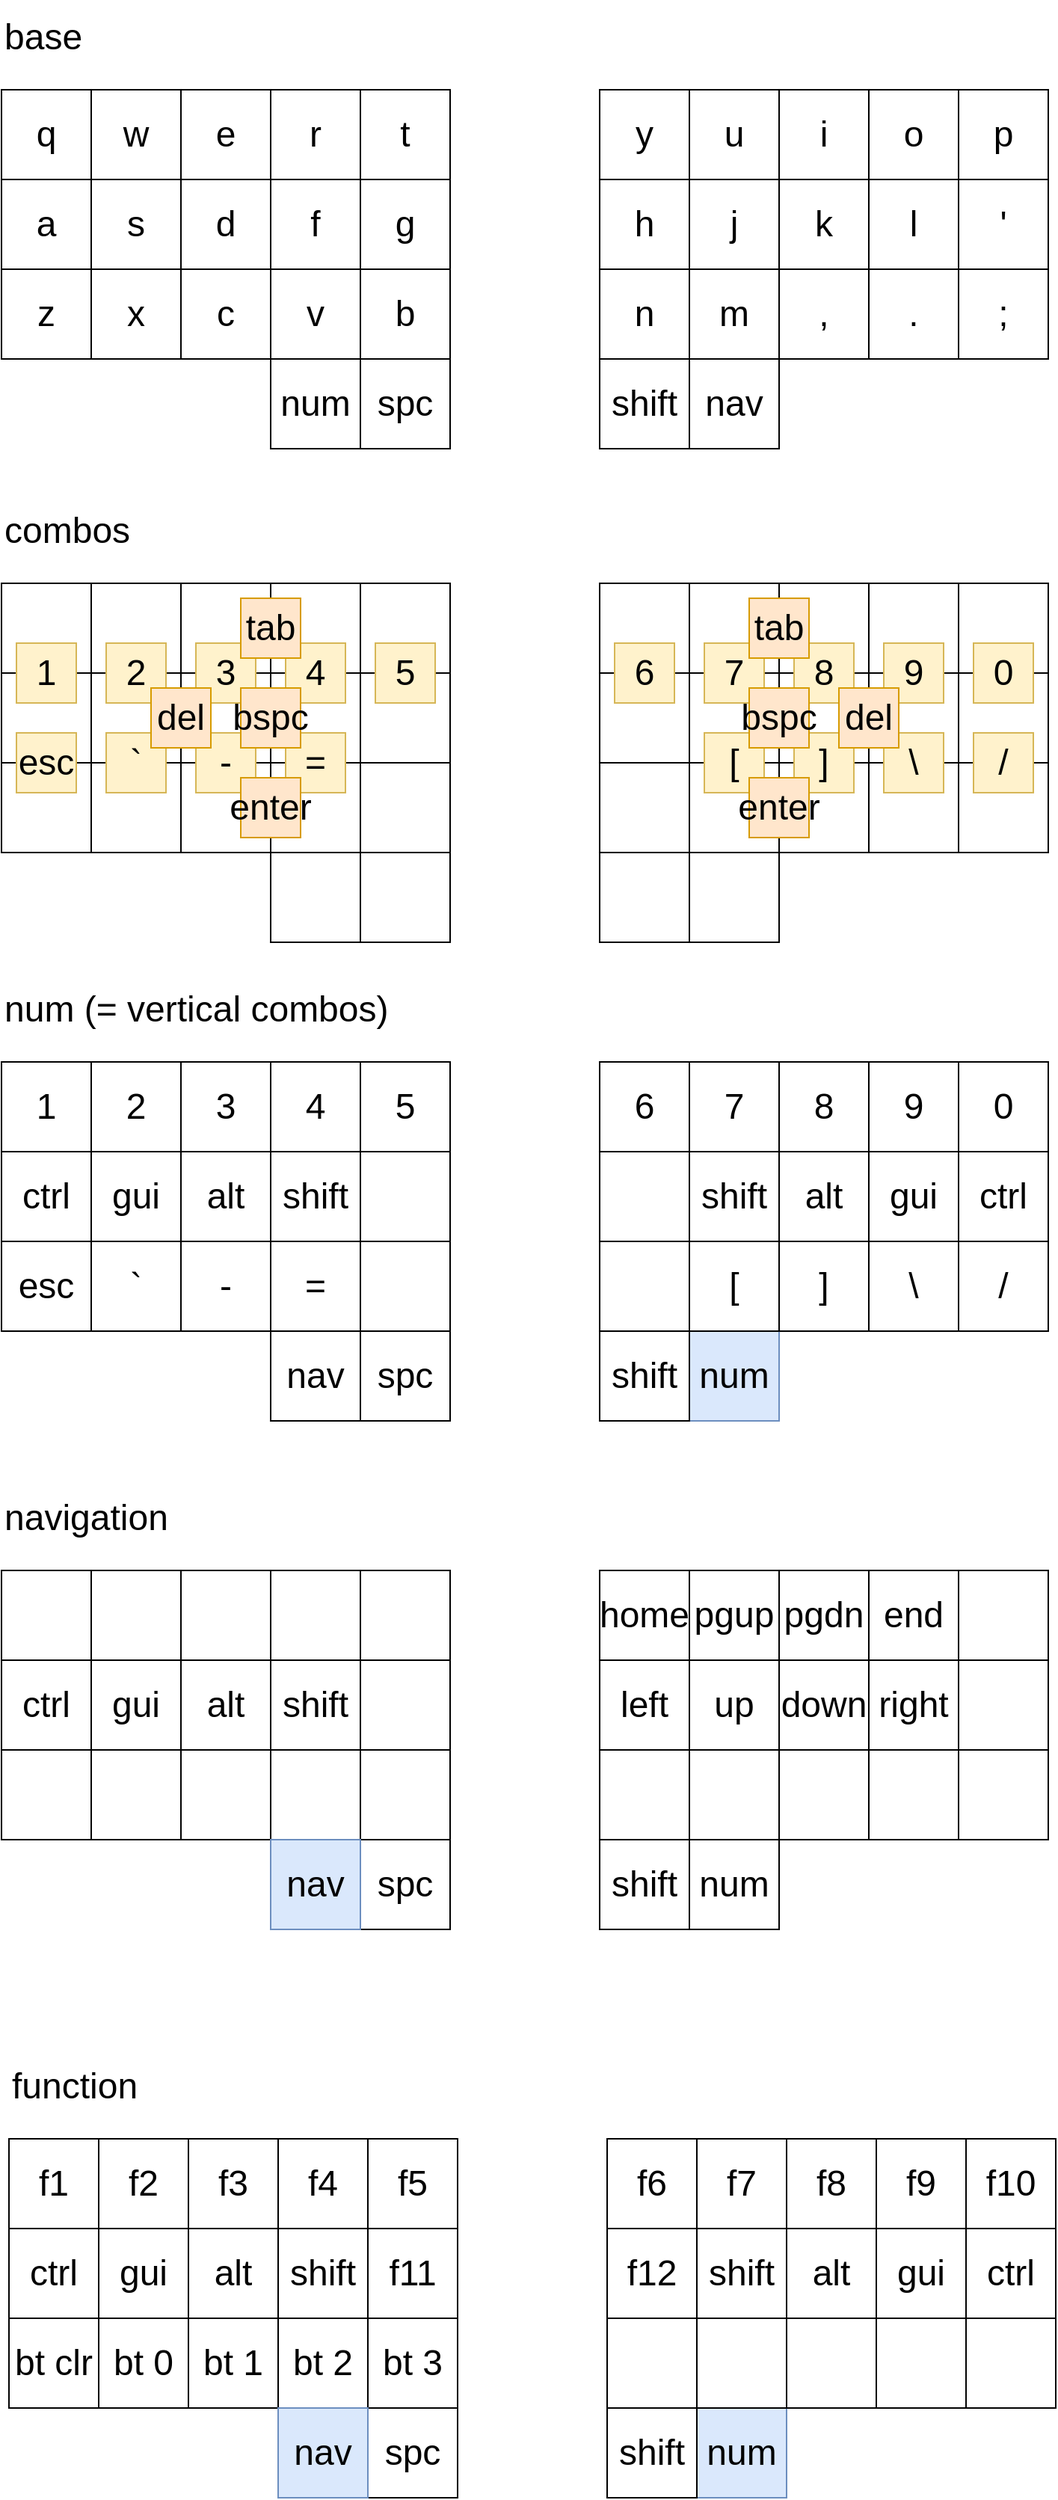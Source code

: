 <mxfile version="20.2.3" type="github">
  <diagram id="_lKv2DnUR_uHU-EhaWKQ" name="Page-1">
    <mxGraphModel dx="854" dy="809" grid="1" gridSize="10" guides="1" tooltips="1" connect="1" arrows="1" fold="1" page="1" pageScale="1" pageWidth="850" pageHeight="1100" math="0" shadow="0">
      <root>
        <mxCell id="0" />
        <mxCell id="1" parent="0" />
        <mxCell id="b76iKxbdRcVmEuxKpmtq-1" value="" style="whiteSpace=wrap;html=1;aspect=fixed;" vertex="1" parent="1">
          <mxGeometry x="70" y="540" width="60" height="60" as="geometry" />
        </mxCell>
        <mxCell id="b76iKxbdRcVmEuxKpmtq-2" value="" style="whiteSpace=wrap;html=1;aspect=fixed;" vertex="1" parent="1">
          <mxGeometry x="130" y="540" width="60" height="60" as="geometry" />
        </mxCell>
        <mxCell id="b76iKxbdRcVmEuxKpmtq-4" value="" style="whiteSpace=wrap;html=1;aspect=fixed;" vertex="1" parent="1">
          <mxGeometry x="190" y="540" width="60" height="60" as="geometry" />
        </mxCell>
        <mxCell id="b76iKxbdRcVmEuxKpmtq-5" value="" style="whiteSpace=wrap;html=1;aspect=fixed;" vertex="1" parent="1">
          <mxGeometry x="250" y="540" width="60" height="60" as="geometry" />
        </mxCell>
        <mxCell id="b76iKxbdRcVmEuxKpmtq-8" value="" style="whiteSpace=wrap;html=1;aspect=fixed;" vertex="1" parent="1">
          <mxGeometry x="70" y="600" width="60" height="60" as="geometry" />
        </mxCell>
        <mxCell id="b76iKxbdRcVmEuxKpmtq-9" value="" style="whiteSpace=wrap;html=1;aspect=fixed;" vertex="1" parent="1">
          <mxGeometry x="130" y="600" width="60" height="60" as="geometry" />
        </mxCell>
        <mxCell id="b76iKxbdRcVmEuxKpmtq-10" value="" style="whiteSpace=wrap;html=1;aspect=fixed;" vertex="1" parent="1">
          <mxGeometry x="190" y="600" width="60" height="60" as="geometry" />
        </mxCell>
        <mxCell id="b76iKxbdRcVmEuxKpmtq-11" value="" style="whiteSpace=wrap;html=1;aspect=fixed;" vertex="1" parent="1">
          <mxGeometry x="250" y="600" width="60" height="60" as="geometry" />
        </mxCell>
        <mxCell id="b76iKxbdRcVmEuxKpmtq-12" value="" style="whiteSpace=wrap;html=1;aspect=fixed;" vertex="1" parent="1">
          <mxGeometry x="70" y="660" width="60" height="60" as="geometry" />
        </mxCell>
        <mxCell id="b76iKxbdRcVmEuxKpmtq-13" value="" style="whiteSpace=wrap;html=1;aspect=fixed;" vertex="1" parent="1">
          <mxGeometry x="130" y="660" width="60" height="60" as="geometry" />
        </mxCell>
        <mxCell id="b76iKxbdRcVmEuxKpmtq-14" value="" style="whiteSpace=wrap;html=1;aspect=fixed;" vertex="1" parent="1">
          <mxGeometry x="190" y="660" width="60" height="60" as="geometry" />
        </mxCell>
        <mxCell id="b76iKxbdRcVmEuxKpmtq-15" value="" style="whiteSpace=wrap;html=1;aspect=fixed;" vertex="1" parent="1">
          <mxGeometry x="250" y="660" width="60" height="60" as="geometry" />
        </mxCell>
        <mxCell id="b76iKxbdRcVmEuxKpmtq-16" value="" style="whiteSpace=wrap;html=1;aspect=fixed;" vertex="1" parent="1">
          <mxGeometry x="310" y="540" width="60" height="60" as="geometry" />
        </mxCell>
        <mxCell id="b76iKxbdRcVmEuxKpmtq-17" value="" style="whiteSpace=wrap;html=1;aspect=fixed;" vertex="1" parent="1">
          <mxGeometry x="310" y="600" width="60" height="60" as="geometry" />
        </mxCell>
        <mxCell id="b76iKxbdRcVmEuxKpmtq-18" value="" style="whiteSpace=wrap;html=1;aspect=fixed;" vertex="1" parent="1">
          <mxGeometry x="310" y="660" width="60" height="60" as="geometry" />
        </mxCell>
        <mxCell id="b76iKxbdRcVmEuxKpmtq-20" value="" style="whiteSpace=wrap;html=1;aspect=fixed;fontSize=24;" vertex="1" parent="1">
          <mxGeometry x="250" y="720" width="60" height="60" as="geometry" />
        </mxCell>
        <mxCell id="b76iKxbdRcVmEuxKpmtq-21" value="" style="whiteSpace=wrap;html=1;aspect=fixed;fontSize=24;" vertex="1" parent="1">
          <mxGeometry x="310" y="720" width="60" height="60" as="geometry" />
        </mxCell>
        <mxCell id="b76iKxbdRcVmEuxKpmtq-22" value="" style="whiteSpace=wrap;html=1;aspect=fixed;" vertex="1" parent="1">
          <mxGeometry x="470" y="540" width="60" height="60" as="geometry" />
        </mxCell>
        <mxCell id="b76iKxbdRcVmEuxKpmtq-23" value="" style="whiteSpace=wrap;html=1;aspect=fixed;" vertex="1" parent="1">
          <mxGeometry x="530" y="540" width="60" height="60" as="geometry" />
        </mxCell>
        <mxCell id="b76iKxbdRcVmEuxKpmtq-24" value="" style="whiteSpace=wrap;html=1;aspect=fixed;" vertex="1" parent="1">
          <mxGeometry x="590" y="540" width="60" height="60" as="geometry" />
        </mxCell>
        <mxCell id="b76iKxbdRcVmEuxKpmtq-25" value="" style="whiteSpace=wrap;html=1;aspect=fixed;" vertex="1" parent="1">
          <mxGeometry x="650" y="540" width="60" height="60" as="geometry" />
        </mxCell>
        <mxCell id="b76iKxbdRcVmEuxKpmtq-26" value="" style="whiteSpace=wrap;html=1;aspect=fixed;" vertex="1" parent="1">
          <mxGeometry x="470" y="600" width="60" height="60" as="geometry" />
        </mxCell>
        <mxCell id="b76iKxbdRcVmEuxKpmtq-27" value="" style="whiteSpace=wrap;html=1;aspect=fixed;" vertex="1" parent="1">
          <mxGeometry x="530" y="600" width="60" height="60" as="geometry" />
        </mxCell>
        <mxCell id="b76iKxbdRcVmEuxKpmtq-28" value="" style="whiteSpace=wrap;html=1;aspect=fixed;" vertex="1" parent="1">
          <mxGeometry x="590" y="600" width="60" height="60" as="geometry" />
        </mxCell>
        <mxCell id="b76iKxbdRcVmEuxKpmtq-29" value="" style="whiteSpace=wrap;html=1;aspect=fixed;" vertex="1" parent="1">
          <mxGeometry x="650" y="600" width="60" height="60" as="geometry" />
        </mxCell>
        <mxCell id="b76iKxbdRcVmEuxKpmtq-30" value="" style="whiteSpace=wrap;html=1;aspect=fixed;" vertex="1" parent="1">
          <mxGeometry x="470" y="660" width="60" height="60" as="geometry" />
        </mxCell>
        <mxCell id="b76iKxbdRcVmEuxKpmtq-31" value="" style="whiteSpace=wrap;html=1;aspect=fixed;" vertex="1" parent="1">
          <mxGeometry x="530" y="660" width="60" height="60" as="geometry" />
        </mxCell>
        <mxCell id="b76iKxbdRcVmEuxKpmtq-32" value="" style="whiteSpace=wrap;html=1;aspect=fixed;" vertex="1" parent="1">
          <mxGeometry x="590" y="660" width="60" height="60" as="geometry" />
        </mxCell>
        <mxCell id="b76iKxbdRcVmEuxKpmtq-33" value="" style="whiteSpace=wrap;html=1;aspect=fixed;" vertex="1" parent="1">
          <mxGeometry x="650" y="660" width="60" height="60" as="geometry" />
        </mxCell>
        <mxCell id="b76iKxbdRcVmEuxKpmtq-34" value="" style="whiteSpace=wrap;html=1;aspect=fixed;" vertex="1" parent="1">
          <mxGeometry x="710" y="540" width="60" height="60" as="geometry" />
        </mxCell>
        <mxCell id="b76iKxbdRcVmEuxKpmtq-35" value="" style="whiteSpace=wrap;html=1;aspect=fixed;" vertex="1" parent="1">
          <mxGeometry x="710" y="600" width="60" height="60" as="geometry" />
        </mxCell>
        <mxCell id="b76iKxbdRcVmEuxKpmtq-36" value="" style="whiteSpace=wrap;html=1;aspect=fixed;" vertex="1" parent="1">
          <mxGeometry x="710" y="660" width="60" height="60" as="geometry" />
        </mxCell>
        <mxCell id="b76iKxbdRcVmEuxKpmtq-37" value="" style="whiteSpace=wrap;html=1;aspect=fixed;fontSize=24;" vertex="1" parent="1">
          <mxGeometry x="470" y="720" width="60" height="60" as="geometry" />
        </mxCell>
        <mxCell id="b76iKxbdRcVmEuxKpmtq-38" value="" style="whiteSpace=wrap;html=1;aspect=fixed;fontSize=24;" vertex="1" parent="1">
          <mxGeometry x="530" y="720" width="60" height="60" as="geometry" />
        </mxCell>
        <mxCell id="b76iKxbdRcVmEuxKpmtq-41" value="combos" style="text;html=1;strokeColor=none;fillColor=none;align=left;verticalAlign=middle;whiteSpace=wrap;rounded=0;fontSize=24;" vertex="1" parent="1">
          <mxGeometry x="70" y="480" width="130" height="50" as="geometry" />
        </mxCell>
        <mxCell id="b76iKxbdRcVmEuxKpmtq-42" value="1" style="text;html=1;strokeColor=#d6b656;fillColor=#fff2cc;align=center;verticalAlign=middle;whiteSpace=wrap;rounded=0;fontSize=24;" vertex="1" parent="1">
          <mxGeometry x="80" y="580" width="40" height="40" as="geometry" />
        </mxCell>
        <mxCell id="b76iKxbdRcVmEuxKpmtq-43" value="2" style="text;html=1;strokeColor=#d6b656;fillColor=#fff2cc;align=center;verticalAlign=middle;whiteSpace=wrap;rounded=0;fontSize=24;" vertex="1" parent="1">
          <mxGeometry x="140" y="580" width="40" height="40" as="geometry" />
        </mxCell>
        <mxCell id="b76iKxbdRcVmEuxKpmtq-44" value="3" style="text;html=1;strokeColor=#d6b656;fillColor=#fff2cc;align=center;verticalAlign=middle;whiteSpace=wrap;rounded=0;fontSize=24;" vertex="1" parent="1">
          <mxGeometry x="200" y="580" width="40" height="40" as="geometry" />
        </mxCell>
        <mxCell id="b76iKxbdRcVmEuxKpmtq-45" value="4" style="text;html=1;strokeColor=#d6b656;fillColor=#fff2cc;align=center;verticalAlign=middle;whiteSpace=wrap;rounded=0;fontSize=24;" vertex="1" parent="1">
          <mxGeometry x="260" y="580" width="40" height="40" as="geometry" />
        </mxCell>
        <mxCell id="b76iKxbdRcVmEuxKpmtq-46" value="5" style="text;html=1;strokeColor=#d6b656;fillColor=#fff2cc;align=center;verticalAlign=middle;whiteSpace=wrap;rounded=0;fontSize=24;" vertex="1" parent="1">
          <mxGeometry x="320" y="580" width="40" height="40" as="geometry" />
        </mxCell>
        <mxCell id="b76iKxbdRcVmEuxKpmtq-47" value="6" style="text;html=1;strokeColor=#d6b656;fillColor=#fff2cc;align=center;verticalAlign=middle;whiteSpace=wrap;rounded=0;fontSize=24;" vertex="1" parent="1">
          <mxGeometry x="480" y="580" width="40" height="40" as="geometry" />
        </mxCell>
        <mxCell id="b76iKxbdRcVmEuxKpmtq-48" value="7" style="text;html=1;strokeColor=#d6b656;fillColor=#fff2cc;align=center;verticalAlign=middle;whiteSpace=wrap;rounded=0;fontSize=24;" vertex="1" parent="1">
          <mxGeometry x="540" y="580" width="40" height="40" as="geometry" />
        </mxCell>
        <mxCell id="b76iKxbdRcVmEuxKpmtq-49" value="8" style="text;html=1;strokeColor=#d6b656;fillColor=#fff2cc;align=center;verticalAlign=middle;whiteSpace=wrap;rounded=0;fontSize=24;" vertex="1" parent="1">
          <mxGeometry x="600" y="580" width="40" height="40" as="geometry" />
        </mxCell>
        <mxCell id="b76iKxbdRcVmEuxKpmtq-50" value="9" style="text;html=1;strokeColor=#d6b656;fillColor=#fff2cc;align=center;verticalAlign=middle;whiteSpace=wrap;rounded=0;fontSize=24;" vertex="1" parent="1">
          <mxGeometry x="660" y="580" width="40" height="40" as="geometry" />
        </mxCell>
        <mxCell id="b76iKxbdRcVmEuxKpmtq-51" value="0" style="text;html=1;strokeColor=#d6b656;fillColor=#fff2cc;align=center;verticalAlign=middle;whiteSpace=wrap;rounded=0;fontSize=24;" vertex="1" parent="1">
          <mxGeometry x="720" y="580" width="40" height="40" as="geometry" />
        </mxCell>
        <mxCell id="b76iKxbdRcVmEuxKpmtq-52" value="esc" style="text;html=1;strokeColor=#d6b656;fillColor=#fff2cc;align=center;verticalAlign=middle;whiteSpace=wrap;rounded=0;fontSize=24;" vertex="1" parent="1">
          <mxGeometry x="80" y="640" width="40" height="40" as="geometry" />
        </mxCell>
        <mxCell id="b76iKxbdRcVmEuxKpmtq-53" value="`" style="text;html=1;strokeColor=#d6b656;fillColor=#fff2cc;align=center;verticalAlign=middle;whiteSpace=wrap;rounded=0;fontSize=24;" vertex="1" parent="1">
          <mxGeometry x="140" y="640" width="40" height="40" as="geometry" />
        </mxCell>
        <mxCell id="b76iKxbdRcVmEuxKpmtq-54" value="-" style="text;html=1;strokeColor=#d6b656;fillColor=#fff2cc;align=center;verticalAlign=middle;whiteSpace=wrap;rounded=0;fontSize=24;" vertex="1" parent="1">
          <mxGeometry x="200" y="640" width="40" height="40" as="geometry" />
        </mxCell>
        <mxCell id="b76iKxbdRcVmEuxKpmtq-55" value="=" style="text;html=1;strokeColor=#d6b656;fillColor=#fff2cc;align=center;verticalAlign=middle;whiteSpace=wrap;rounded=0;fontSize=24;" vertex="1" parent="1">
          <mxGeometry x="260" y="640" width="40" height="40" as="geometry" />
        </mxCell>
        <mxCell id="b76iKxbdRcVmEuxKpmtq-58" value="[" style="text;html=1;strokeColor=#d6b656;fillColor=#fff2cc;align=center;verticalAlign=middle;whiteSpace=wrap;rounded=0;fontSize=24;" vertex="1" parent="1">
          <mxGeometry x="540" y="640" width="40" height="40" as="geometry" />
        </mxCell>
        <mxCell id="b76iKxbdRcVmEuxKpmtq-59" value="]" style="text;html=1;strokeColor=#d6b656;fillColor=#fff2cc;align=center;verticalAlign=middle;whiteSpace=wrap;rounded=0;fontSize=24;" vertex="1" parent="1">
          <mxGeometry x="600" y="640" width="40" height="40" as="geometry" />
        </mxCell>
        <mxCell id="b76iKxbdRcVmEuxKpmtq-60" value="\" style="text;html=1;strokeColor=#d6b656;fillColor=#fff2cc;align=center;verticalAlign=middle;whiteSpace=wrap;rounded=0;fontSize=24;" vertex="1" parent="1">
          <mxGeometry x="660" y="640" width="40" height="40" as="geometry" />
        </mxCell>
        <mxCell id="b76iKxbdRcVmEuxKpmtq-61" value="/" style="text;html=1;strokeColor=#d6b656;fillColor=#fff2cc;align=center;verticalAlign=middle;whiteSpace=wrap;rounded=0;fontSize=24;" vertex="1" parent="1">
          <mxGeometry x="720" y="640" width="40" height="40" as="geometry" />
        </mxCell>
        <mxCell id="b76iKxbdRcVmEuxKpmtq-62" value="bspc" style="text;html=1;strokeColor=#d79b00;fillColor=#ffe6cc;align=center;verticalAlign=middle;whiteSpace=wrap;rounded=0;fontSize=24;" vertex="1" parent="1">
          <mxGeometry x="570" y="610" width="40" height="40" as="geometry" />
        </mxCell>
        <mxCell id="b76iKxbdRcVmEuxKpmtq-63" value="tab" style="text;html=1;strokeColor=#d79b00;fillColor=#ffe6cc;align=center;verticalAlign=middle;whiteSpace=wrap;rounded=0;fontSize=24;" vertex="1" parent="1">
          <mxGeometry x="570" y="550" width="40" height="40" as="geometry" />
        </mxCell>
        <mxCell id="b76iKxbdRcVmEuxKpmtq-64" value="enter" style="text;html=1;strokeColor=#d79b00;fillColor=#ffe6cc;align=center;verticalAlign=middle;whiteSpace=wrap;rounded=0;fontSize=24;" vertex="1" parent="1">
          <mxGeometry x="570" y="670" width="40" height="40" as="geometry" />
        </mxCell>
        <mxCell id="b76iKxbdRcVmEuxKpmtq-65" value="del" style="text;html=1;strokeColor=#d79b00;fillColor=#ffe6cc;align=center;verticalAlign=middle;whiteSpace=wrap;rounded=0;fontSize=24;" vertex="1" parent="1">
          <mxGeometry x="630" y="610" width="40" height="40" as="geometry" />
        </mxCell>
        <mxCell id="b76iKxbdRcVmEuxKpmtq-66" value="bspc" style="text;html=1;strokeColor=#d79b00;fillColor=#ffe6cc;align=center;verticalAlign=middle;whiteSpace=wrap;rounded=0;fontSize=24;" vertex="1" parent="1">
          <mxGeometry x="230" y="610" width="40" height="40" as="geometry" />
        </mxCell>
        <mxCell id="b76iKxbdRcVmEuxKpmtq-67" value="tab" style="text;html=1;strokeColor=#d79b00;fillColor=#ffe6cc;align=center;verticalAlign=middle;whiteSpace=wrap;rounded=0;fontSize=24;" vertex="1" parent="1">
          <mxGeometry x="230" y="550" width="40" height="40" as="geometry" />
        </mxCell>
        <mxCell id="b76iKxbdRcVmEuxKpmtq-68" value="enter" style="text;html=1;strokeColor=#d79b00;fillColor=#ffe6cc;align=center;verticalAlign=middle;whiteSpace=wrap;rounded=0;fontSize=24;" vertex="1" parent="1">
          <mxGeometry x="230" y="670" width="40" height="40" as="geometry" />
        </mxCell>
        <mxCell id="b76iKxbdRcVmEuxKpmtq-69" value="del" style="text;html=1;strokeColor=#d79b00;fillColor=#ffe6cc;align=center;verticalAlign=middle;whiteSpace=wrap;rounded=0;fontSize=24;" vertex="1" parent="1">
          <mxGeometry x="170" y="610" width="40" height="40" as="geometry" />
        </mxCell>
        <mxCell id="b76iKxbdRcVmEuxKpmtq-70" value="q" style="whiteSpace=wrap;html=1;aspect=fixed;fontSize=24;" vertex="1" parent="1">
          <mxGeometry x="70" y="210" width="60" height="60" as="geometry" />
        </mxCell>
        <mxCell id="b76iKxbdRcVmEuxKpmtq-71" value="w" style="whiteSpace=wrap;html=1;aspect=fixed;fontSize=24;" vertex="1" parent="1">
          <mxGeometry x="130" y="210" width="60" height="60" as="geometry" />
        </mxCell>
        <mxCell id="b76iKxbdRcVmEuxKpmtq-72" value="e" style="whiteSpace=wrap;html=1;aspect=fixed;fontSize=24;" vertex="1" parent="1">
          <mxGeometry x="190" y="210" width="60" height="60" as="geometry" />
        </mxCell>
        <mxCell id="b76iKxbdRcVmEuxKpmtq-73" value="r" style="whiteSpace=wrap;html=1;aspect=fixed;fontSize=24;" vertex="1" parent="1">
          <mxGeometry x="250" y="210" width="60" height="60" as="geometry" />
        </mxCell>
        <mxCell id="b76iKxbdRcVmEuxKpmtq-74" value="a" style="whiteSpace=wrap;html=1;aspect=fixed;fontSize=24;" vertex="1" parent="1">
          <mxGeometry x="70" y="270" width="60" height="60" as="geometry" />
        </mxCell>
        <mxCell id="b76iKxbdRcVmEuxKpmtq-75" value="s" style="whiteSpace=wrap;html=1;aspect=fixed;fontSize=24;" vertex="1" parent="1">
          <mxGeometry x="130" y="270" width="60" height="60" as="geometry" />
        </mxCell>
        <mxCell id="b76iKxbdRcVmEuxKpmtq-76" value="d" style="whiteSpace=wrap;html=1;aspect=fixed;fontSize=24;" vertex="1" parent="1">
          <mxGeometry x="190" y="270" width="60" height="60" as="geometry" />
        </mxCell>
        <mxCell id="b76iKxbdRcVmEuxKpmtq-77" value="f" style="whiteSpace=wrap;html=1;aspect=fixed;fontSize=24;" vertex="1" parent="1">
          <mxGeometry x="250" y="270" width="60" height="60" as="geometry" />
        </mxCell>
        <mxCell id="b76iKxbdRcVmEuxKpmtq-78" value="z" style="whiteSpace=wrap;html=1;aspect=fixed;fontSize=24;" vertex="1" parent="1">
          <mxGeometry x="70" y="330" width="60" height="60" as="geometry" />
        </mxCell>
        <mxCell id="b76iKxbdRcVmEuxKpmtq-79" value="x" style="whiteSpace=wrap;html=1;aspect=fixed;fontSize=24;" vertex="1" parent="1">
          <mxGeometry x="130" y="330" width="60" height="60" as="geometry" />
        </mxCell>
        <mxCell id="b76iKxbdRcVmEuxKpmtq-80" value="c" style="whiteSpace=wrap;html=1;aspect=fixed;fontSize=24;" vertex="1" parent="1">
          <mxGeometry x="190" y="330" width="60" height="60" as="geometry" />
        </mxCell>
        <mxCell id="b76iKxbdRcVmEuxKpmtq-81" value="v" style="whiteSpace=wrap;html=1;aspect=fixed;fontSize=24;" vertex="1" parent="1">
          <mxGeometry x="250" y="330" width="60" height="60" as="geometry" />
        </mxCell>
        <mxCell id="b76iKxbdRcVmEuxKpmtq-82" value="t" style="whiteSpace=wrap;html=1;aspect=fixed;fontSize=24;" vertex="1" parent="1">
          <mxGeometry x="310" y="210" width="60" height="60" as="geometry" />
        </mxCell>
        <mxCell id="b76iKxbdRcVmEuxKpmtq-83" value="g" style="whiteSpace=wrap;html=1;aspect=fixed;fontSize=24;" vertex="1" parent="1">
          <mxGeometry x="310" y="270" width="60" height="60" as="geometry" />
        </mxCell>
        <mxCell id="b76iKxbdRcVmEuxKpmtq-84" value="b" style="whiteSpace=wrap;html=1;aspect=fixed;fontSize=24;" vertex="1" parent="1">
          <mxGeometry x="310" y="330" width="60" height="60" as="geometry" />
        </mxCell>
        <mxCell id="b76iKxbdRcVmEuxKpmtq-86" value="num" style="whiteSpace=wrap;html=1;aspect=fixed;fontSize=24;" vertex="1" parent="1">
          <mxGeometry x="250" y="390" width="60" height="60" as="geometry" />
        </mxCell>
        <mxCell id="b76iKxbdRcVmEuxKpmtq-87" value="spc" style="whiteSpace=wrap;html=1;aspect=fixed;fontSize=24;" vertex="1" parent="1">
          <mxGeometry x="310" y="390" width="60" height="60" as="geometry" />
        </mxCell>
        <mxCell id="b76iKxbdRcVmEuxKpmtq-88" value="y" style="whiteSpace=wrap;html=1;aspect=fixed;fontSize=24;" vertex="1" parent="1">
          <mxGeometry x="470" y="210" width="60" height="60" as="geometry" />
        </mxCell>
        <mxCell id="b76iKxbdRcVmEuxKpmtq-89" value="u" style="whiteSpace=wrap;html=1;aspect=fixed;fontSize=24;" vertex="1" parent="1">
          <mxGeometry x="530" y="210" width="60" height="60" as="geometry" />
        </mxCell>
        <mxCell id="b76iKxbdRcVmEuxKpmtq-90" value="i" style="whiteSpace=wrap;html=1;aspect=fixed;fontSize=24;" vertex="1" parent="1">
          <mxGeometry x="590" y="210" width="60" height="60" as="geometry" />
        </mxCell>
        <mxCell id="b76iKxbdRcVmEuxKpmtq-91" value="o" style="whiteSpace=wrap;html=1;aspect=fixed;fontSize=24;" vertex="1" parent="1">
          <mxGeometry x="650" y="210" width="60" height="60" as="geometry" />
        </mxCell>
        <mxCell id="b76iKxbdRcVmEuxKpmtq-92" value="h" style="whiteSpace=wrap;html=1;aspect=fixed;fontSize=24;" vertex="1" parent="1">
          <mxGeometry x="470" y="270" width="60" height="60" as="geometry" />
        </mxCell>
        <mxCell id="b76iKxbdRcVmEuxKpmtq-93" value="j" style="whiteSpace=wrap;html=1;aspect=fixed;fontSize=24;" vertex="1" parent="1">
          <mxGeometry x="530" y="270" width="60" height="60" as="geometry" />
        </mxCell>
        <mxCell id="b76iKxbdRcVmEuxKpmtq-94" value="k" style="whiteSpace=wrap;html=1;aspect=fixed;fontSize=24;" vertex="1" parent="1">
          <mxGeometry x="590" y="270" width="60" height="60" as="geometry" />
        </mxCell>
        <mxCell id="b76iKxbdRcVmEuxKpmtq-95" value="l" style="whiteSpace=wrap;html=1;aspect=fixed;fontSize=24;" vertex="1" parent="1">
          <mxGeometry x="650" y="270" width="60" height="60" as="geometry" />
        </mxCell>
        <mxCell id="b76iKxbdRcVmEuxKpmtq-96" value="n" style="whiteSpace=wrap;html=1;aspect=fixed;fontSize=24;" vertex="1" parent="1">
          <mxGeometry x="470" y="330" width="60" height="60" as="geometry" />
        </mxCell>
        <mxCell id="b76iKxbdRcVmEuxKpmtq-97" value="m" style="whiteSpace=wrap;html=1;aspect=fixed;fontSize=24;" vertex="1" parent="1">
          <mxGeometry x="530" y="330" width="60" height="60" as="geometry" />
        </mxCell>
        <mxCell id="b76iKxbdRcVmEuxKpmtq-98" value="," style="whiteSpace=wrap;html=1;aspect=fixed;fontSize=24;" vertex="1" parent="1">
          <mxGeometry x="590" y="330" width="60" height="60" as="geometry" />
        </mxCell>
        <mxCell id="b76iKxbdRcVmEuxKpmtq-99" value="." style="whiteSpace=wrap;html=1;aspect=fixed;fontSize=24;" vertex="1" parent="1">
          <mxGeometry x="650" y="330" width="60" height="60" as="geometry" />
        </mxCell>
        <mxCell id="b76iKxbdRcVmEuxKpmtq-100" value="p" style="whiteSpace=wrap;html=1;aspect=fixed;fontSize=24;" vertex="1" parent="1">
          <mxGeometry x="710" y="210" width="60" height="60" as="geometry" />
        </mxCell>
        <mxCell id="b76iKxbdRcVmEuxKpmtq-101" value="&#39;" style="whiteSpace=wrap;html=1;aspect=fixed;fontSize=24;" vertex="1" parent="1">
          <mxGeometry x="710" y="270" width="60" height="60" as="geometry" />
        </mxCell>
        <mxCell id="b76iKxbdRcVmEuxKpmtq-102" value=";" style="whiteSpace=wrap;html=1;aspect=fixed;fontSize=24;" vertex="1" parent="1">
          <mxGeometry x="710" y="330" width="60" height="60" as="geometry" />
        </mxCell>
        <mxCell id="b76iKxbdRcVmEuxKpmtq-103" value="shift" style="whiteSpace=wrap;html=1;aspect=fixed;fontSize=24;" vertex="1" parent="1">
          <mxGeometry x="470" y="390" width="60" height="60" as="geometry" />
        </mxCell>
        <mxCell id="b76iKxbdRcVmEuxKpmtq-104" value="nav" style="whiteSpace=wrap;html=1;aspect=fixed;fontSize=24;" vertex="1" parent="1">
          <mxGeometry x="530" y="390" width="60" height="60" as="geometry" />
        </mxCell>
        <mxCell id="b76iKxbdRcVmEuxKpmtq-106" value="base" style="text;html=1;strokeColor=none;fillColor=none;align=left;verticalAlign=middle;whiteSpace=wrap;rounded=0;fontSize=24;" vertex="1" parent="1">
          <mxGeometry x="70" y="150" width="130" height="50" as="geometry" />
        </mxCell>
        <mxCell id="b76iKxbdRcVmEuxKpmtq-133" value="1" style="whiteSpace=wrap;html=1;aspect=fixed;fontSize=24;" vertex="1" parent="1">
          <mxGeometry x="70" y="860" width="60" height="60" as="geometry" />
        </mxCell>
        <mxCell id="b76iKxbdRcVmEuxKpmtq-134" value="2" style="whiteSpace=wrap;html=1;aspect=fixed;fontSize=24;" vertex="1" parent="1">
          <mxGeometry x="130" y="860" width="60" height="60" as="geometry" />
        </mxCell>
        <mxCell id="b76iKxbdRcVmEuxKpmtq-135" value="3" style="whiteSpace=wrap;html=1;aspect=fixed;fontSize=24;" vertex="1" parent="1">
          <mxGeometry x="190" y="860" width="60" height="60" as="geometry" />
        </mxCell>
        <mxCell id="b76iKxbdRcVmEuxKpmtq-136" value="4" style="whiteSpace=wrap;html=1;aspect=fixed;fontSize=24;" vertex="1" parent="1">
          <mxGeometry x="250" y="860" width="60" height="60" as="geometry" />
        </mxCell>
        <mxCell id="b76iKxbdRcVmEuxKpmtq-137" value="ctrl" style="whiteSpace=wrap;html=1;aspect=fixed;fontSize=24;" vertex="1" parent="1">
          <mxGeometry x="70" y="920" width="60" height="60" as="geometry" />
        </mxCell>
        <mxCell id="b76iKxbdRcVmEuxKpmtq-138" value="gui" style="whiteSpace=wrap;html=1;aspect=fixed;fontSize=24;" vertex="1" parent="1">
          <mxGeometry x="130" y="920" width="60" height="60" as="geometry" />
        </mxCell>
        <mxCell id="b76iKxbdRcVmEuxKpmtq-139" value="alt" style="whiteSpace=wrap;html=1;aspect=fixed;fontSize=24;" vertex="1" parent="1">
          <mxGeometry x="190" y="920" width="60" height="60" as="geometry" />
        </mxCell>
        <mxCell id="b76iKxbdRcVmEuxKpmtq-140" value="shift" style="whiteSpace=wrap;html=1;aspect=fixed;fontSize=24;" vertex="1" parent="1">
          <mxGeometry x="250" y="920" width="60" height="60" as="geometry" />
        </mxCell>
        <mxCell id="b76iKxbdRcVmEuxKpmtq-141" value="esc" style="whiteSpace=wrap;html=1;aspect=fixed;fontSize=24;" vertex="1" parent="1">
          <mxGeometry x="70" y="980" width="60" height="60" as="geometry" />
        </mxCell>
        <mxCell id="b76iKxbdRcVmEuxKpmtq-142" value="`" style="whiteSpace=wrap;html=1;aspect=fixed;fontSize=24;" vertex="1" parent="1">
          <mxGeometry x="130" y="980" width="60" height="60" as="geometry" />
        </mxCell>
        <mxCell id="b76iKxbdRcVmEuxKpmtq-143" value="-" style="whiteSpace=wrap;html=1;aspect=fixed;fontSize=24;" vertex="1" parent="1">
          <mxGeometry x="190" y="980" width="60" height="60" as="geometry" />
        </mxCell>
        <mxCell id="b76iKxbdRcVmEuxKpmtq-144" value="=" style="whiteSpace=wrap;html=1;aspect=fixed;fontSize=24;" vertex="1" parent="1">
          <mxGeometry x="250" y="980" width="60" height="60" as="geometry" />
        </mxCell>
        <mxCell id="b76iKxbdRcVmEuxKpmtq-145" value="5" style="whiteSpace=wrap;html=1;aspect=fixed;fontSize=24;" vertex="1" parent="1">
          <mxGeometry x="310" y="860" width="60" height="60" as="geometry" />
        </mxCell>
        <mxCell id="b76iKxbdRcVmEuxKpmtq-146" value="" style="whiteSpace=wrap;html=1;aspect=fixed;fontSize=24;" vertex="1" parent="1">
          <mxGeometry x="310" y="920" width="60" height="60" as="geometry" />
        </mxCell>
        <mxCell id="b76iKxbdRcVmEuxKpmtq-147" value="" style="whiteSpace=wrap;html=1;aspect=fixed;fontSize=24;" vertex="1" parent="1">
          <mxGeometry x="310" y="980" width="60" height="60" as="geometry" />
        </mxCell>
        <mxCell id="b76iKxbdRcVmEuxKpmtq-149" value="num" style="whiteSpace=wrap;html=1;aspect=fixed;fontSize=24;fillColor=#dae8fc;strokeColor=#6c8ebf;" vertex="1" parent="1">
          <mxGeometry x="530" y="1040" width="60" height="60" as="geometry" />
        </mxCell>
        <mxCell id="b76iKxbdRcVmEuxKpmtq-150" value="spc" style="whiteSpace=wrap;html=1;aspect=fixed;fontSize=24;" vertex="1" parent="1">
          <mxGeometry x="310" y="1040" width="60" height="60" as="geometry" />
        </mxCell>
        <mxCell id="b76iKxbdRcVmEuxKpmtq-151" value="6" style="whiteSpace=wrap;html=1;aspect=fixed;fontSize=24;" vertex="1" parent="1">
          <mxGeometry x="470" y="860" width="60" height="60" as="geometry" />
        </mxCell>
        <mxCell id="b76iKxbdRcVmEuxKpmtq-152" value="7" style="whiteSpace=wrap;html=1;aspect=fixed;fontSize=24;" vertex="1" parent="1">
          <mxGeometry x="530" y="860" width="60" height="60" as="geometry" />
        </mxCell>
        <mxCell id="b76iKxbdRcVmEuxKpmtq-153" value="8" style="whiteSpace=wrap;html=1;aspect=fixed;fontSize=24;" vertex="1" parent="1">
          <mxGeometry x="590" y="860" width="60" height="60" as="geometry" />
        </mxCell>
        <mxCell id="b76iKxbdRcVmEuxKpmtq-154" value="9" style="whiteSpace=wrap;html=1;aspect=fixed;fontSize=24;" vertex="1" parent="1">
          <mxGeometry x="650" y="860" width="60" height="60" as="geometry" />
        </mxCell>
        <mxCell id="b76iKxbdRcVmEuxKpmtq-155" value="" style="whiteSpace=wrap;html=1;aspect=fixed;fontSize=24;" vertex="1" parent="1">
          <mxGeometry x="470" y="920" width="60" height="60" as="geometry" />
        </mxCell>
        <mxCell id="b76iKxbdRcVmEuxKpmtq-156" value="shift" style="whiteSpace=wrap;html=1;aspect=fixed;fontSize=24;" vertex="1" parent="1">
          <mxGeometry x="530" y="920" width="60" height="60" as="geometry" />
        </mxCell>
        <mxCell id="b76iKxbdRcVmEuxKpmtq-157" value="alt" style="whiteSpace=wrap;html=1;aspect=fixed;fontSize=24;" vertex="1" parent="1">
          <mxGeometry x="590" y="920" width="60" height="60" as="geometry" />
        </mxCell>
        <mxCell id="b76iKxbdRcVmEuxKpmtq-158" value="gui" style="whiteSpace=wrap;html=1;aspect=fixed;fontSize=24;" vertex="1" parent="1">
          <mxGeometry x="650" y="920" width="60" height="60" as="geometry" />
        </mxCell>
        <mxCell id="b76iKxbdRcVmEuxKpmtq-159" value="" style="whiteSpace=wrap;html=1;aspect=fixed;fontSize=24;" vertex="1" parent="1">
          <mxGeometry x="470" y="980" width="60" height="60" as="geometry" />
        </mxCell>
        <mxCell id="b76iKxbdRcVmEuxKpmtq-160" value="[" style="whiteSpace=wrap;html=1;aspect=fixed;fontSize=24;" vertex="1" parent="1">
          <mxGeometry x="530" y="980" width="60" height="60" as="geometry" />
        </mxCell>
        <mxCell id="b76iKxbdRcVmEuxKpmtq-161" value="]" style="whiteSpace=wrap;html=1;aspect=fixed;fontSize=24;" vertex="1" parent="1">
          <mxGeometry x="590" y="980" width="60" height="60" as="geometry" />
        </mxCell>
        <mxCell id="b76iKxbdRcVmEuxKpmtq-162" value="\" style="whiteSpace=wrap;html=1;aspect=fixed;fontSize=24;" vertex="1" parent="1">
          <mxGeometry x="650" y="980" width="60" height="60" as="geometry" />
        </mxCell>
        <mxCell id="b76iKxbdRcVmEuxKpmtq-163" value="0" style="whiteSpace=wrap;html=1;aspect=fixed;fontSize=24;" vertex="1" parent="1">
          <mxGeometry x="710" y="860" width="60" height="60" as="geometry" />
        </mxCell>
        <mxCell id="b76iKxbdRcVmEuxKpmtq-164" value="ctrl" style="whiteSpace=wrap;html=1;aspect=fixed;fontSize=24;" vertex="1" parent="1">
          <mxGeometry x="710" y="920" width="60" height="60" as="geometry" />
        </mxCell>
        <mxCell id="b76iKxbdRcVmEuxKpmtq-165" value="/" style="whiteSpace=wrap;html=1;aspect=fixed;fontSize=24;" vertex="1" parent="1">
          <mxGeometry x="710" y="980" width="60" height="60" as="geometry" />
        </mxCell>
        <mxCell id="b76iKxbdRcVmEuxKpmtq-166" value="shift" style="whiteSpace=wrap;html=1;aspect=fixed;fontSize=24;" vertex="1" parent="1">
          <mxGeometry x="470" y="1040" width="60" height="60" as="geometry" />
        </mxCell>
        <mxCell id="b76iKxbdRcVmEuxKpmtq-167" value="nav" style="whiteSpace=wrap;html=1;aspect=fixed;fontSize=24;" vertex="1" parent="1">
          <mxGeometry x="250" y="1040" width="60" height="60" as="geometry" />
        </mxCell>
        <mxCell id="b76iKxbdRcVmEuxKpmtq-169" value="num (= vertical combos)" style="text;html=1;strokeColor=none;fillColor=none;align=left;verticalAlign=middle;whiteSpace=wrap;rounded=0;fontSize=24;" vertex="1" parent="1">
          <mxGeometry x="70" y="800" width="300" height="50" as="geometry" />
        </mxCell>
        <mxCell id="b76iKxbdRcVmEuxKpmtq-170" value="" style="whiteSpace=wrap;html=1;aspect=fixed;fontSize=24;" vertex="1" parent="1">
          <mxGeometry x="70" y="1200" width="60" height="60" as="geometry" />
        </mxCell>
        <mxCell id="b76iKxbdRcVmEuxKpmtq-171" value="" style="whiteSpace=wrap;html=1;aspect=fixed;fontSize=24;" vertex="1" parent="1">
          <mxGeometry x="130" y="1200" width="60" height="60" as="geometry" />
        </mxCell>
        <mxCell id="b76iKxbdRcVmEuxKpmtq-172" value="" style="whiteSpace=wrap;html=1;aspect=fixed;fontSize=24;" vertex="1" parent="1">
          <mxGeometry x="190" y="1200" width="60" height="60" as="geometry" />
        </mxCell>
        <mxCell id="b76iKxbdRcVmEuxKpmtq-173" value="" style="whiteSpace=wrap;html=1;aspect=fixed;fontSize=24;" vertex="1" parent="1">
          <mxGeometry x="250" y="1200" width="60" height="60" as="geometry" />
        </mxCell>
        <mxCell id="b76iKxbdRcVmEuxKpmtq-178" value="" style="whiteSpace=wrap;html=1;aspect=fixed;fontSize=24;" vertex="1" parent="1">
          <mxGeometry x="70" y="1320" width="60" height="60" as="geometry" />
        </mxCell>
        <mxCell id="b76iKxbdRcVmEuxKpmtq-179" value="" style="whiteSpace=wrap;html=1;aspect=fixed;fontSize=24;" vertex="1" parent="1">
          <mxGeometry x="130" y="1320" width="60" height="60" as="geometry" />
        </mxCell>
        <mxCell id="b76iKxbdRcVmEuxKpmtq-180" value="" style="whiteSpace=wrap;html=1;aspect=fixed;fontSize=24;" vertex="1" parent="1">
          <mxGeometry x="190" y="1320" width="60" height="60" as="geometry" />
        </mxCell>
        <mxCell id="b76iKxbdRcVmEuxKpmtq-181" value="" style="whiteSpace=wrap;html=1;aspect=fixed;fontSize=24;" vertex="1" parent="1">
          <mxGeometry x="250" y="1320" width="60" height="60" as="geometry" />
        </mxCell>
        <mxCell id="b76iKxbdRcVmEuxKpmtq-182" value="" style="whiteSpace=wrap;html=1;aspect=fixed;fontSize=24;" vertex="1" parent="1">
          <mxGeometry x="310" y="1200" width="60" height="60" as="geometry" />
        </mxCell>
        <mxCell id="b76iKxbdRcVmEuxKpmtq-183" value="" style="whiteSpace=wrap;html=1;aspect=fixed;fontSize=24;" vertex="1" parent="1">
          <mxGeometry x="310" y="1260" width="60" height="60" as="geometry" />
        </mxCell>
        <mxCell id="b76iKxbdRcVmEuxKpmtq-184" value="" style="whiteSpace=wrap;html=1;aspect=fixed;fontSize=24;" vertex="1" parent="1">
          <mxGeometry x="310" y="1320" width="60" height="60" as="geometry" />
        </mxCell>
        <mxCell id="b76iKxbdRcVmEuxKpmtq-186" value="num" style="whiteSpace=wrap;html=1;aspect=fixed;fontSize=24;" vertex="1" parent="1">
          <mxGeometry x="530" y="1380" width="60" height="60" as="geometry" />
        </mxCell>
        <mxCell id="b76iKxbdRcVmEuxKpmtq-187" value="spc" style="whiteSpace=wrap;html=1;aspect=fixed;fontSize=24;" vertex="1" parent="1">
          <mxGeometry x="310" y="1380" width="60" height="60" as="geometry" />
        </mxCell>
        <mxCell id="b76iKxbdRcVmEuxKpmtq-188" value="home" style="whiteSpace=wrap;html=1;aspect=fixed;fontSize=24;" vertex="1" parent="1">
          <mxGeometry x="470" y="1200" width="60" height="60" as="geometry" />
        </mxCell>
        <mxCell id="b76iKxbdRcVmEuxKpmtq-189" value="pgup" style="whiteSpace=wrap;html=1;aspect=fixed;fontSize=24;" vertex="1" parent="1">
          <mxGeometry x="530" y="1200" width="60" height="60" as="geometry" />
        </mxCell>
        <mxCell id="b76iKxbdRcVmEuxKpmtq-190" value="pgdn" style="whiteSpace=wrap;html=1;aspect=fixed;fontSize=24;" vertex="1" parent="1">
          <mxGeometry x="590" y="1200" width="60" height="60" as="geometry" />
        </mxCell>
        <mxCell id="b76iKxbdRcVmEuxKpmtq-191" value="end" style="whiteSpace=wrap;html=1;aspect=fixed;fontSize=24;" vertex="1" parent="1">
          <mxGeometry x="650" y="1200" width="60" height="60" as="geometry" />
        </mxCell>
        <mxCell id="b76iKxbdRcVmEuxKpmtq-192" value="left" style="whiteSpace=wrap;html=1;aspect=fixed;fontSize=24;" vertex="1" parent="1">
          <mxGeometry x="470" y="1260" width="60" height="60" as="geometry" />
        </mxCell>
        <mxCell id="b76iKxbdRcVmEuxKpmtq-193" value="up" style="whiteSpace=wrap;html=1;aspect=fixed;fontSize=24;" vertex="1" parent="1">
          <mxGeometry x="530" y="1260" width="60" height="60" as="geometry" />
        </mxCell>
        <mxCell id="b76iKxbdRcVmEuxKpmtq-194" value="down" style="whiteSpace=wrap;html=1;aspect=fixed;fontSize=24;" vertex="1" parent="1">
          <mxGeometry x="590" y="1260" width="60" height="60" as="geometry" />
        </mxCell>
        <mxCell id="b76iKxbdRcVmEuxKpmtq-195" value="right" style="whiteSpace=wrap;html=1;aspect=fixed;fontSize=24;" vertex="1" parent="1">
          <mxGeometry x="650" y="1260" width="60" height="60" as="geometry" />
        </mxCell>
        <mxCell id="b76iKxbdRcVmEuxKpmtq-196" value="" style="whiteSpace=wrap;html=1;aspect=fixed;fontSize=24;" vertex="1" parent="1">
          <mxGeometry x="470" y="1320" width="60" height="60" as="geometry" />
        </mxCell>
        <mxCell id="b76iKxbdRcVmEuxKpmtq-197" value="" style="whiteSpace=wrap;html=1;aspect=fixed;fontSize=24;" vertex="1" parent="1">
          <mxGeometry x="530" y="1320" width="60" height="60" as="geometry" />
        </mxCell>
        <mxCell id="b76iKxbdRcVmEuxKpmtq-198" value="" style="whiteSpace=wrap;html=1;aspect=fixed;fontSize=24;" vertex="1" parent="1">
          <mxGeometry x="590" y="1320" width="60" height="60" as="geometry" />
        </mxCell>
        <mxCell id="b76iKxbdRcVmEuxKpmtq-199" value="" style="whiteSpace=wrap;html=1;aspect=fixed;fontSize=24;" vertex="1" parent="1">
          <mxGeometry x="650" y="1320" width="60" height="60" as="geometry" />
        </mxCell>
        <mxCell id="b76iKxbdRcVmEuxKpmtq-200" value="" style="whiteSpace=wrap;html=1;aspect=fixed;fontSize=24;" vertex="1" parent="1">
          <mxGeometry x="710" y="1200" width="60" height="60" as="geometry" />
        </mxCell>
        <mxCell id="b76iKxbdRcVmEuxKpmtq-201" value="" style="whiteSpace=wrap;html=1;aspect=fixed;fontSize=24;" vertex="1" parent="1">
          <mxGeometry x="710" y="1260" width="60" height="60" as="geometry" />
        </mxCell>
        <mxCell id="b76iKxbdRcVmEuxKpmtq-202" value="" style="whiteSpace=wrap;html=1;aspect=fixed;fontSize=24;" vertex="1" parent="1">
          <mxGeometry x="710" y="1320" width="60" height="60" as="geometry" />
        </mxCell>
        <mxCell id="b76iKxbdRcVmEuxKpmtq-203" value="shift" style="whiteSpace=wrap;html=1;aspect=fixed;fontSize=24;" vertex="1" parent="1">
          <mxGeometry x="470" y="1380" width="60" height="60" as="geometry" />
        </mxCell>
        <mxCell id="b76iKxbdRcVmEuxKpmtq-204" value="nav" style="whiteSpace=wrap;html=1;aspect=fixed;fontSize=24;fillColor=#dae8fc;strokeColor=#6c8ebf;" vertex="1" parent="1">
          <mxGeometry x="250" y="1380" width="60" height="60" as="geometry" />
        </mxCell>
        <mxCell id="b76iKxbdRcVmEuxKpmtq-206" value="&lt;div align=&quot;left&quot;&gt;navigation&lt;/div&gt;" style="text;html=1;strokeColor=none;fillColor=none;align=left;verticalAlign=middle;whiteSpace=wrap;rounded=0;fontSize=24;" vertex="1" parent="1">
          <mxGeometry x="70" y="1140" width="130" height="50" as="geometry" />
        </mxCell>
        <mxCell id="b76iKxbdRcVmEuxKpmtq-207" value="f1" style="whiteSpace=wrap;html=1;aspect=fixed;fontSize=24;" vertex="1" parent="1">
          <mxGeometry x="75" y="1580" width="60" height="60" as="geometry" />
        </mxCell>
        <mxCell id="b76iKxbdRcVmEuxKpmtq-208" value="f2" style="whiteSpace=wrap;html=1;aspect=fixed;fontSize=24;" vertex="1" parent="1">
          <mxGeometry x="135" y="1580" width="60" height="60" as="geometry" />
        </mxCell>
        <mxCell id="b76iKxbdRcVmEuxKpmtq-209" value="f3" style="whiteSpace=wrap;html=1;aspect=fixed;fontSize=24;" vertex="1" parent="1">
          <mxGeometry x="195" y="1580" width="60" height="60" as="geometry" />
        </mxCell>
        <mxCell id="b76iKxbdRcVmEuxKpmtq-210" value="f4" style="whiteSpace=wrap;html=1;aspect=fixed;fontSize=24;" vertex="1" parent="1">
          <mxGeometry x="255" y="1580" width="60" height="60" as="geometry" />
        </mxCell>
        <mxCell id="b76iKxbdRcVmEuxKpmtq-215" value="bt clr" style="whiteSpace=wrap;html=1;aspect=fixed;fontSize=24;" vertex="1" parent="1">
          <mxGeometry x="75" y="1700" width="60" height="60" as="geometry" />
        </mxCell>
        <mxCell id="b76iKxbdRcVmEuxKpmtq-216" value="bt 0" style="whiteSpace=wrap;html=1;aspect=fixed;fontSize=24;" vertex="1" parent="1">
          <mxGeometry x="135" y="1700" width="60" height="60" as="geometry" />
        </mxCell>
        <mxCell id="b76iKxbdRcVmEuxKpmtq-217" value="bt 1" style="whiteSpace=wrap;html=1;aspect=fixed;fontSize=24;" vertex="1" parent="1">
          <mxGeometry x="195" y="1700" width="60" height="60" as="geometry" />
        </mxCell>
        <mxCell id="b76iKxbdRcVmEuxKpmtq-218" value="bt 2" style="whiteSpace=wrap;html=1;aspect=fixed;fontSize=24;" vertex="1" parent="1">
          <mxGeometry x="255" y="1700" width="60" height="60" as="geometry" />
        </mxCell>
        <mxCell id="b76iKxbdRcVmEuxKpmtq-219" value="f5" style="whiteSpace=wrap;html=1;aspect=fixed;fontSize=24;" vertex="1" parent="1">
          <mxGeometry x="315" y="1580" width="60" height="60" as="geometry" />
        </mxCell>
        <mxCell id="b76iKxbdRcVmEuxKpmtq-221" value="bt 3" style="whiteSpace=wrap;html=1;aspect=fixed;fontSize=24;" vertex="1" parent="1">
          <mxGeometry x="315" y="1700" width="60" height="60" as="geometry" />
        </mxCell>
        <mxCell id="b76iKxbdRcVmEuxKpmtq-223" value="num" style="whiteSpace=wrap;html=1;aspect=fixed;fontSize=24;fillColor=#dae8fc;strokeColor=#6c8ebf;" vertex="1" parent="1">
          <mxGeometry x="535" y="1760" width="60" height="60" as="geometry" />
        </mxCell>
        <mxCell id="b76iKxbdRcVmEuxKpmtq-224" value="spc" style="whiteSpace=wrap;html=1;aspect=fixed;fontSize=24;" vertex="1" parent="1">
          <mxGeometry x="315" y="1760" width="60" height="60" as="geometry" />
        </mxCell>
        <mxCell id="b76iKxbdRcVmEuxKpmtq-225" value="f6" style="whiteSpace=wrap;html=1;aspect=fixed;fontSize=24;" vertex="1" parent="1">
          <mxGeometry x="475" y="1580" width="60" height="60" as="geometry" />
        </mxCell>
        <mxCell id="b76iKxbdRcVmEuxKpmtq-226" value="f7" style="whiteSpace=wrap;html=1;aspect=fixed;fontSize=24;" vertex="1" parent="1">
          <mxGeometry x="535" y="1580" width="60" height="60" as="geometry" />
        </mxCell>
        <mxCell id="b76iKxbdRcVmEuxKpmtq-227" value="f8" style="whiteSpace=wrap;html=1;aspect=fixed;fontSize=24;" vertex="1" parent="1">
          <mxGeometry x="595" y="1580" width="60" height="60" as="geometry" />
        </mxCell>
        <mxCell id="b76iKxbdRcVmEuxKpmtq-228" value="f9" style="whiteSpace=wrap;html=1;aspect=fixed;fontSize=24;" vertex="1" parent="1">
          <mxGeometry x="655" y="1580" width="60" height="60" as="geometry" />
        </mxCell>
        <mxCell id="b76iKxbdRcVmEuxKpmtq-233" value="" style="whiteSpace=wrap;html=1;aspect=fixed;fontSize=24;" vertex="1" parent="1">
          <mxGeometry x="475" y="1700" width="60" height="60" as="geometry" />
        </mxCell>
        <mxCell id="b76iKxbdRcVmEuxKpmtq-234" value="" style="whiteSpace=wrap;html=1;aspect=fixed;fontSize=24;" vertex="1" parent="1">
          <mxGeometry x="535" y="1700" width="60" height="60" as="geometry" />
        </mxCell>
        <mxCell id="b76iKxbdRcVmEuxKpmtq-235" value="" style="whiteSpace=wrap;html=1;aspect=fixed;fontSize=24;" vertex="1" parent="1">
          <mxGeometry x="595" y="1700" width="60" height="60" as="geometry" />
        </mxCell>
        <mxCell id="b76iKxbdRcVmEuxKpmtq-236" value="" style="whiteSpace=wrap;html=1;aspect=fixed;fontSize=24;" vertex="1" parent="1">
          <mxGeometry x="655" y="1700" width="60" height="60" as="geometry" />
        </mxCell>
        <mxCell id="b76iKxbdRcVmEuxKpmtq-237" value="f10" style="whiteSpace=wrap;html=1;aspect=fixed;fontSize=24;" vertex="1" parent="1">
          <mxGeometry x="715" y="1580" width="60" height="60" as="geometry" />
        </mxCell>
        <mxCell id="b76iKxbdRcVmEuxKpmtq-239" value="" style="whiteSpace=wrap;html=1;aspect=fixed;fontSize=24;" vertex="1" parent="1">
          <mxGeometry x="715" y="1700" width="60" height="60" as="geometry" />
        </mxCell>
        <mxCell id="b76iKxbdRcVmEuxKpmtq-240" value="shift" style="whiteSpace=wrap;html=1;aspect=fixed;fontSize=24;" vertex="1" parent="1">
          <mxGeometry x="475" y="1760" width="60" height="60" as="geometry" />
        </mxCell>
        <mxCell id="b76iKxbdRcVmEuxKpmtq-241" value="nav" style="whiteSpace=wrap;html=1;aspect=fixed;fontSize=24;fillColor=#dae8fc;strokeColor=#6c8ebf;" vertex="1" parent="1">
          <mxGeometry x="255" y="1760" width="60" height="60" as="geometry" />
        </mxCell>
        <mxCell id="b76iKxbdRcVmEuxKpmtq-243" value="&lt;div&gt;function&lt;/div&gt;" style="text;html=1;strokeColor=none;fillColor=none;align=left;verticalAlign=middle;whiteSpace=wrap;rounded=0;fontSize=24;" vertex="1" parent="1">
          <mxGeometry x="75" y="1520" width="130" height="50" as="geometry" />
        </mxCell>
        <mxCell id="b76iKxbdRcVmEuxKpmtq-244" value="ctrl" style="whiteSpace=wrap;html=1;aspect=fixed;fontSize=24;" vertex="1" parent="1">
          <mxGeometry x="70" y="1260" width="60" height="60" as="geometry" />
        </mxCell>
        <mxCell id="b76iKxbdRcVmEuxKpmtq-245" value="gui" style="whiteSpace=wrap;html=1;aspect=fixed;fontSize=24;" vertex="1" parent="1">
          <mxGeometry x="130" y="1260" width="60" height="60" as="geometry" />
        </mxCell>
        <mxCell id="b76iKxbdRcVmEuxKpmtq-246" value="alt" style="whiteSpace=wrap;html=1;aspect=fixed;fontSize=24;" vertex="1" parent="1">
          <mxGeometry x="190" y="1260" width="60" height="60" as="geometry" />
        </mxCell>
        <mxCell id="b76iKxbdRcVmEuxKpmtq-247" value="shift" style="whiteSpace=wrap;html=1;aspect=fixed;fontSize=24;" vertex="1" parent="1">
          <mxGeometry x="250" y="1260" width="60" height="60" as="geometry" />
        </mxCell>
        <mxCell id="b76iKxbdRcVmEuxKpmtq-248" value="ctrl" style="whiteSpace=wrap;html=1;aspect=fixed;fontSize=24;" vertex="1" parent="1">
          <mxGeometry x="75" y="1640" width="60" height="60" as="geometry" />
        </mxCell>
        <mxCell id="b76iKxbdRcVmEuxKpmtq-249" value="gui" style="whiteSpace=wrap;html=1;aspect=fixed;fontSize=24;" vertex="1" parent="1">
          <mxGeometry x="135" y="1640" width="60" height="60" as="geometry" />
        </mxCell>
        <mxCell id="b76iKxbdRcVmEuxKpmtq-250" value="alt" style="whiteSpace=wrap;html=1;aspect=fixed;fontSize=24;" vertex="1" parent="1">
          <mxGeometry x="195" y="1640" width="60" height="60" as="geometry" />
        </mxCell>
        <mxCell id="b76iKxbdRcVmEuxKpmtq-251" value="shift" style="whiteSpace=wrap;html=1;aspect=fixed;fontSize=24;" vertex="1" parent="1">
          <mxGeometry x="255" y="1640" width="60" height="60" as="geometry" />
        </mxCell>
        <mxCell id="b76iKxbdRcVmEuxKpmtq-252" value="f11" style="whiteSpace=wrap;html=1;aspect=fixed;fontSize=24;" vertex="1" parent="1">
          <mxGeometry x="315" y="1640" width="60" height="60" as="geometry" />
        </mxCell>
        <mxCell id="b76iKxbdRcVmEuxKpmtq-253" value="f12" style="whiteSpace=wrap;html=1;aspect=fixed;fontSize=24;" vertex="1" parent="1">
          <mxGeometry x="475" y="1640" width="60" height="60" as="geometry" />
        </mxCell>
        <mxCell id="b76iKxbdRcVmEuxKpmtq-254" value="shift" style="whiteSpace=wrap;html=1;aspect=fixed;fontSize=24;" vertex="1" parent="1">
          <mxGeometry x="535" y="1640" width="60" height="60" as="geometry" />
        </mxCell>
        <mxCell id="b76iKxbdRcVmEuxKpmtq-255" value="alt" style="whiteSpace=wrap;html=1;aspect=fixed;fontSize=24;" vertex="1" parent="1">
          <mxGeometry x="595" y="1640" width="60" height="60" as="geometry" />
        </mxCell>
        <mxCell id="b76iKxbdRcVmEuxKpmtq-256" value="gui" style="whiteSpace=wrap;html=1;aspect=fixed;fontSize=24;" vertex="1" parent="1">
          <mxGeometry x="655" y="1640" width="60" height="60" as="geometry" />
        </mxCell>
        <mxCell id="b76iKxbdRcVmEuxKpmtq-257" value="ctrl" style="whiteSpace=wrap;html=1;aspect=fixed;fontSize=24;" vertex="1" parent="1">
          <mxGeometry x="715" y="1640" width="60" height="60" as="geometry" />
        </mxCell>
      </root>
    </mxGraphModel>
  </diagram>
</mxfile>
